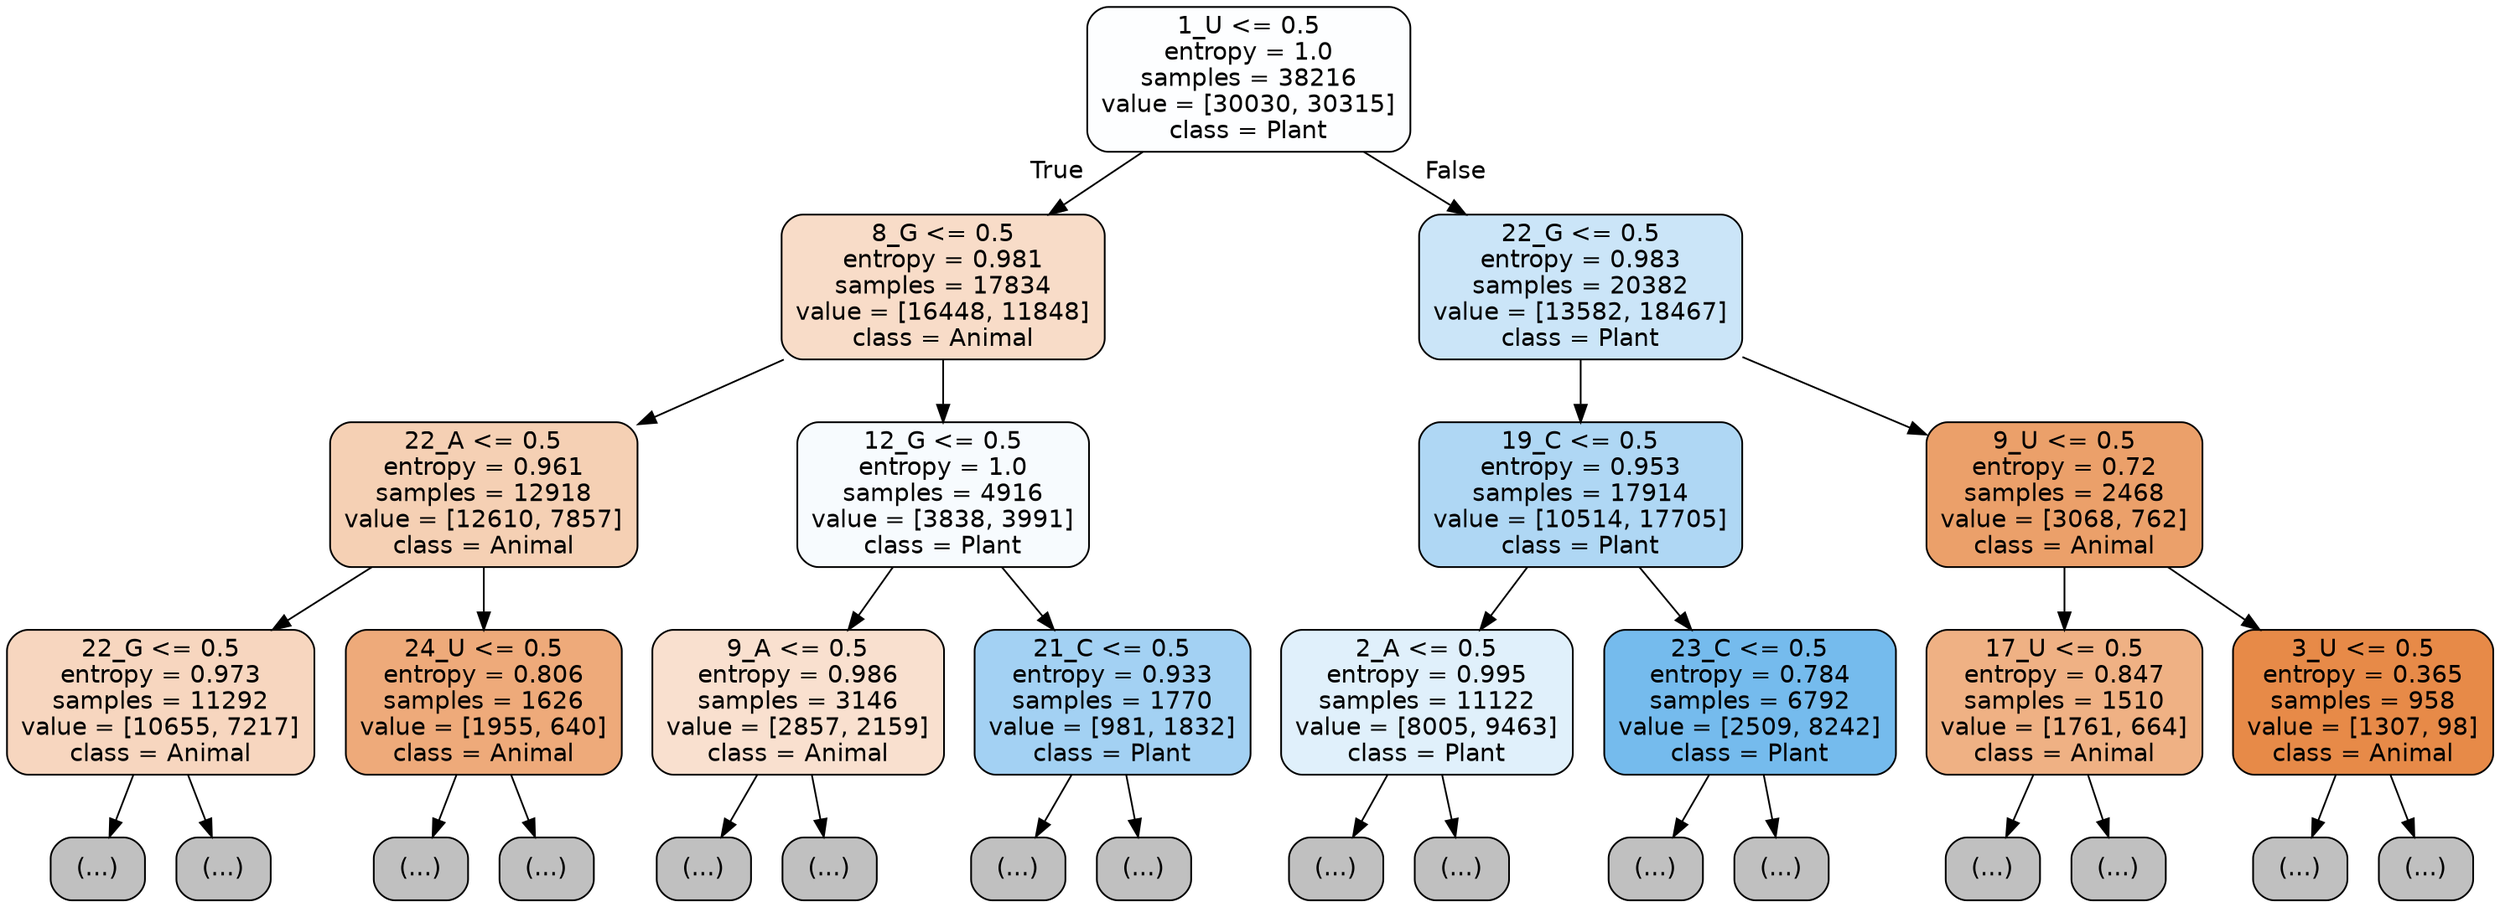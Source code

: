 digraph Tree {
node [shape=box, style="filled, rounded", color="black", fontname="helvetica"] ;
edge [fontname="helvetica"] ;
0 [label="1_U <= 0.5\nentropy = 1.0\nsamples = 38216\nvalue = [30030, 30315]\nclass = Plant", fillcolor="#fdfeff"] ;
1 [label="8_G <= 0.5\nentropy = 0.981\nsamples = 17834\nvalue = [16448, 11848]\nclass = Animal", fillcolor="#f8dcc8"] ;
0 -> 1 [labeldistance=2.5, labelangle=45, headlabel="True"] ;
2 [label="22_A <= 0.5\nentropy = 0.961\nsamples = 12918\nvalue = [12610, 7857]\nclass = Animal", fillcolor="#f5d0b4"] ;
1 -> 2 ;
3 [label="22_G <= 0.5\nentropy = 0.973\nsamples = 11292\nvalue = [10655, 7217]\nclass = Animal", fillcolor="#f7d6bf"] ;
2 -> 3 ;
4 [label="(...)", fillcolor="#C0C0C0"] ;
3 -> 4 ;
5363 [label="(...)", fillcolor="#C0C0C0"] ;
3 -> 5363 ;
6164 [label="24_U <= 0.5\nentropy = 0.806\nsamples = 1626\nvalue = [1955, 640]\nclass = Animal", fillcolor="#eeaa7a"] ;
2 -> 6164 ;
6165 [label="(...)", fillcolor="#C0C0C0"] ;
6164 -> 6165 ;
6912 [label="(...)", fillcolor="#C0C0C0"] ;
6164 -> 6912 ;
6969 [label="12_G <= 0.5\nentropy = 1.0\nsamples = 4916\nvalue = [3838, 3991]\nclass = Plant", fillcolor="#f7fbfe"] ;
1 -> 6969 ;
6970 [label="9_A <= 0.5\nentropy = 0.986\nsamples = 3146\nvalue = [2857, 2159]\nclass = Animal", fillcolor="#f9e0cf"] ;
6969 -> 6970 ;
6971 [label="(...)", fillcolor="#C0C0C0"] ;
6970 -> 6971 ;
8320 [label="(...)", fillcolor="#C0C0C0"] ;
6970 -> 8320 ;
8793 [label="21_C <= 0.5\nentropy = 0.933\nsamples = 1770\nvalue = [981, 1832]\nclass = Plant", fillcolor="#a3d1f3"] ;
6969 -> 8793 ;
8794 [label="(...)", fillcolor="#C0C0C0"] ;
8793 -> 8794 ;
9337 [label="(...)", fillcolor="#C0C0C0"] ;
8793 -> 9337 ;
9514 [label="22_G <= 0.5\nentropy = 0.983\nsamples = 20382\nvalue = [13582, 18467]\nclass = Plant", fillcolor="#cbe5f8"] ;
0 -> 9514 [labeldistance=2.5, labelangle=-45, headlabel="False"] ;
9515 [label="19_C <= 0.5\nentropy = 0.953\nsamples = 17914\nvalue = [10514, 17705]\nclass = Plant", fillcolor="#afd7f4"] ;
9514 -> 9515 ;
9516 [label="2_A <= 0.5\nentropy = 0.995\nsamples = 11122\nvalue = [8005, 9463]\nclass = Plant", fillcolor="#e0f0fb"] ;
9515 -> 9516 ;
9517 [label="(...)", fillcolor="#C0C0C0"] ;
9516 -> 9517 ;
13384 [label="(...)", fillcolor="#C0C0C0"] ;
9516 -> 13384 ;
14337 [label="23_C <= 0.5\nentropy = 0.784\nsamples = 6792\nvalue = [2509, 8242]\nclass = Plant", fillcolor="#75bbed"] ;
9515 -> 14337 ;
14338 [label="(...)", fillcolor="#C0C0C0"] ;
14337 -> 14338 ;
15895 [label="(...)", fillcolor="#C0C0C0"] ;
14337 -> 15895 ;
15958 [label="9_U <= 0.5\nentropy = 0.72\nsamples = 2468\nvalue = [3068, 762]\nclass = Animal", fillcolor="#eba06a"] ;
9514 -> 15958 ;
15959 [label="17_U <= 0.5\nentropy = 0.847\nsamples = 1510\nvalue = [1761, 664]\nclass = Animal", fillcolor="#efb184"] ;
15958 -> 15959 ;
15960 [label="(...)", fillcolor="#C0C0C0"] ;
15959 -> 15960 ;
16419 [label="(...)", fillcolor="#C0C0C0"] ;
15959 -> 16419 ;
16554 [label="3_U <= 0.5\nentropy = 0.365\nsamples = 958\nvalue = [1307, 98]\nclass = Animal", fillcolor="#e78a48"] ;
15958 -> 16554 ;
16555 [label="(...)", fillcolor="#C0C0C0"] ;
16554 -> 16555 ;
16728 [label="(...)", fillcolor="#C0C0C0"] ;
16554 -> 16728 ;
}